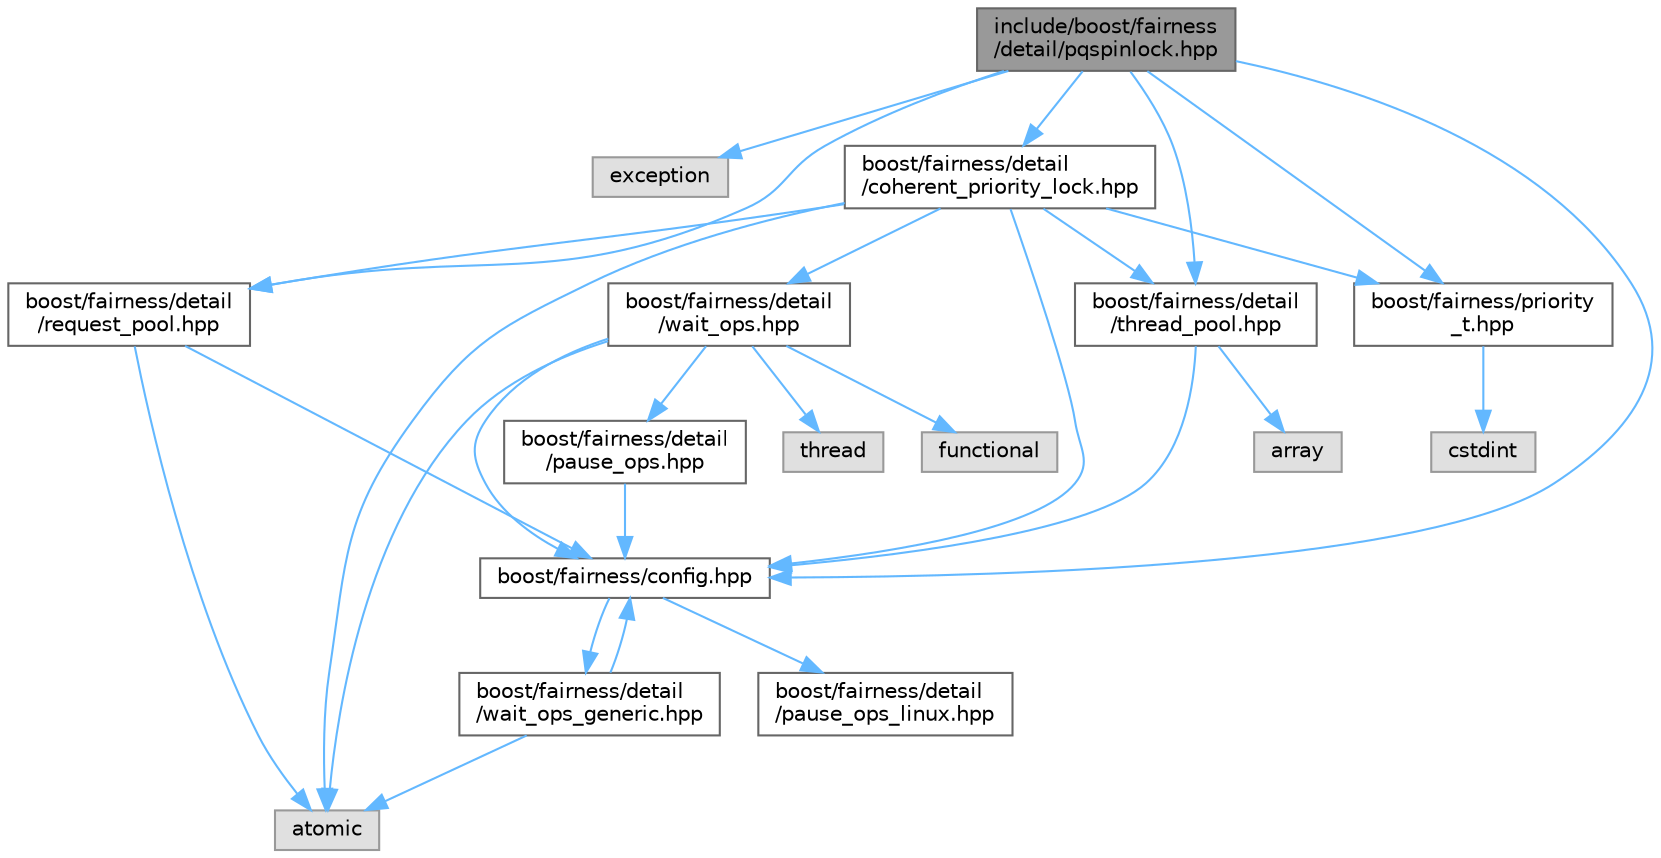 digraph "include/boost/fairness/detail/pqspinlock.hpp"
{
 // LATEX_PDF_SIZE
  bgcolor="transparent";
  edge [fontname=Helvetica,fontsize=10,labelfontname=Helvetica,labelfontsize=10];
  node [fontname=Helvetica,fontsize=10,shape=box,height=0.2,width=0.4];
  Node1 [id="Node000001",label="include/boost/fairness\l/detail/pqspinlock.hpp",height=0.2,width=0.4,color="gray40", fillcolor="grey60", style="filled", fontcolor="black",tooltip="This file contains the implementation of a priority qlock."];
  Node1 -> Node2 [id="edge1_Node000001_Node000002",color="steelblue1",style="solid",tooltip=" "];
  Node2 [id="Node000002",label="exception",height=0.2,width=0.4,color="grey60", fillcolor="#E0E0E0", style="filled",tooltip=" "];
  Node1 -> Node3 [id="edge2_Node000001_Node000003",color="steelblue1",style="solid",tooltip=" "];
  Node3 [id="Node000003",label="boost/fairness/config.hpp",height=0.2,width=0.4,color="grey40", fillcolor="white", style="filled",URL="$config_8hpp.html",tooltip="This file contains configurations about boost and 128bit cpu support. TODO."];
  Node3 -> Node4 [id="edge3_Node000003_Node000004",color="steelblue1",style="solid",tooltip=" "];
  Node4 [id="Node000004",label="boost/fairness/detail\l/pause_ops_linux.hpp",height=0.2,width=0.4,color="grey40", fillcolor="white", style="filled",URL="$pause__ops__linux_8hpp.html",tooltip="This file contains the implementation of the pause operations used by the mutexes on linux."];
  Node3 -> Node5 [id="edge4_Node000003_Node000005",color="steelblue1",style="solid",tooltip=" "];
  Node5 [id="Node000005",label="boost/fairness/detail\l/wait_ops_generic.hpp",height=0.2,width=0.4,color="grey40", fillcolor="white", style="filled",URL="$wait__ops__generic_8hpp.html",tooltip="This file contains the implementation of the wait operation for misc os."];
  Node5 -> Node3 [id="edge5_Node000005_Node000003",color="steelblue1",style="solid",tooltip=" "];
  Node5 -> Node6 [id="edge6_Node000005_Node000006",color="steelblue1",style="solid",tooltip=" "];
  Node6 [id="Node000006",label="atomic",height=0.2,width=0.4,color="grey60", fillcolor="#E0E0E0", style="filled",tooltip=" "];
  Node1 -> Node7 [id="edge7_Node000001_Node000007",color="steelblue1",style="solid",tooltip=" "];
  Node7 [id="Node000007",label="boost/fairness/priority\l_t.hpp",height=0.2,width=0.4,color="grey40", fillcolor="white", style="filled",URL="$priority__t_8hpp.html",tooltip="Alias the type Priority_t. Priority_t is the type of priorities that are used by the priority_mutexes..."];
  Node7 -> Node8 [id="edge8_Node000007_Node000008",color="steelblue1",style="solid",tooltip=" "];
  Node8 [id="Node000008",label="cstdint",height=0.2,width=0.4,color="grey60", fillcolor="#E0E0E0", style="filled",tooltip=" "];
  Node1 -> Node9 [id="edge9_Node000001_Node000009",color="steelblue1",style="solid",tooltip=" "];
  Node9 [id="Node000009",label="boost/fairness/detail\l/coherent_priority_lock.hpp",height=0.2,width=0.4,color="grey40", fillcolor="white", style="filled",URL="$coherent__priority__lock_8hpp.html",tooltip="This file contains the implementation of a coherent priority lock."];
  Node9 -> Node6 [id="edge10_Node000009_Node000006",color="steelblue1",style="solid",tooltip=" "];
  Node9 -> Node3 [id="edge11_Node000009_Node000003",color="steelblue1",style="solid",tooltip=" "];
  Node9 -> Node10 [id="edge12_Node000009_Node000010",color="steelblue1",style="solid",tooltip=" "];
  Node10 [id="Node000010",label="boost/fairness/detail\l/wait_ops.hpp",height=0.2,width=0.4,color="grey40", fillcolor="white", style="filled",URL="$wait__ops_8hpp.html",tooltip="This file contains the implementation of the wait operations used by the mutexes."];
  Node10 -> Node3 [id="edge13_Node000010_Node000003",color="steelblue1",style="solid",tooltip=" "];
  Node10 -> Node11 [id="edge14_Node000010_Node000011",color="steelblue1",style="solid",tooltip=" "];
  Node11 [id="Node000011",label="boost/fairness/detail\l/pause_ops.hpp",height=0.2,width=0.4,color="grey40", fillcolor="white", style="filled",URL="$pause__ops_8hpp.html",tooltip="This file contains the implementation of the pause operations used by the mutexes."];
  Node11 -> Node3 [id="edge15_Node000011_Node000003",color="steelblue1",style="solid",tooltip=" "];
  Node10 -> Node6 [id="edge16_Node000010_Node000006",color="steelblue1",style="solid",tooltip=" "];
  Node10 -> Node12 [id="edge17_Node000010_Node000012",color="steelblue1",style="solid",tooltip=" "];
  Node12 [id="Node000012",label="thread",height=0.2,width=0.4,color="grey60", fillcolor="#E0E0E0", style="filled",tooltip=" "];
  Node10 -> Node13 [id="edge18_Node000010_Node000013",color="steelblue1",style="solid",tooltip=" "];
  Node13 [id="Node000013",label="functional",height=0.2,width=0.4,color="grey60", fillcolor="#E0E0E0", style="filled",tooltip=" "];
  Node9 -> Node7 [id="edge19_Node000009_Node000007",color="steelblue1",style="solid",tooltip=" "];
  Node9 -> Node14 [id="edge20_Node000009_Node000014",color="steelblue1",style="solid",tooltip=" "];
  Node14 [id="Node000014",label="boost/fairness/detail\l/request_pool.hpp",height=0.2,width=0.4,color="grey40", fillcolor="white", style="filled",URL="$request__pool_8hpp.html",tooltip="This file contains the implementation of a static very fast and simple request pool."];
  Node14 -> Node6 [id="edge21_Node000014_Node000006",color="steelblue1",style="solid",tooltip=" "];
  Node14 -> Node3 [id="edge22_Node000014_Node000003",color="steelblue1",style="solid",tooltip=" "];
  Node9 -> Node15 [id="edge23_Node000009_Node000015",color="steelblue1",style="solid",tooltip=" "];
  Node15 [id="Node000015",label="boost/fairness/detail\l/thread_pool.hpp",height=0.2,width=0.4,color="grey40", fillcolor="white", style="filled",URL="$thread__pool_8hpp.html",tooltip="This file contains the implementation of a pool of thread structs."];
  Node15 -> Node16 [id="edge24_Node000015_Node000016",color="steelblue1",style="solid",tooltip=" "];
  Node16 [id="Node000016",label="array",height=0.2,width=0.4,color="grey60", fillcolor="#E0E0E0", style="filled",tooltip=" "];
  Node15 -> Node3 [id="edge25_Node000015_Node000003",color="steelblue1",style="solid",tooltip=" "];
  Node1 -> Node14 [id="edge26_Node000001_Node000014",color="steelblue1",style="solid",tooltip=" "];
  Node1 -> Node15 [id="edge27_Node000001_Node000015",color="steelblue1",style="solid",tooltip=" "];
}
